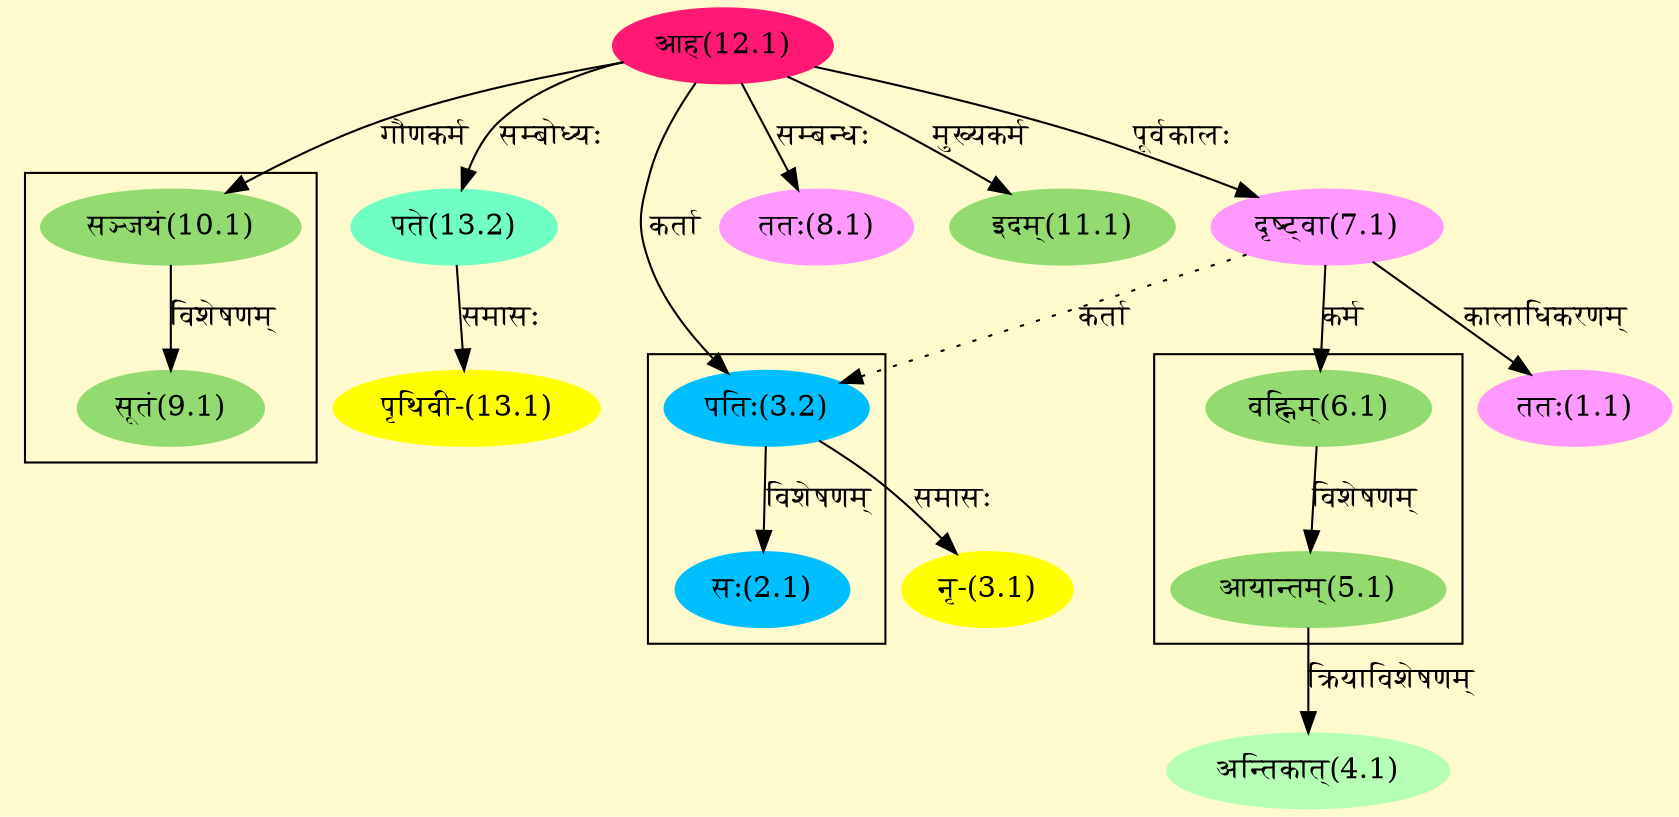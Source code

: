 digraph G{
rankdir=BT;
 compound=true;
 bgcolor="lemonchiffon1";

subgraph cluster_1{
Node2_1 [style=filled, color="#00BFFF" label = "सः(2.1)"]
Node3_2 [style=filled, color="#00BFFF" label = "पतिः(3.2)"]

}

subgraph cluster_2{
Node5_1 [style=filled, color="#93DB70" label = "आयान्तम्(5.1)"]
Node6_1 [style=filled, color="#93DB70" label = "वह्निम्(6.1)"]

}

subgraph cluster_3{
Node9_1 [style=filled, color="#93DB70" label = "सूतं(9.1)"]
Node10_1 [style=filled, color="#93DB70" label = "सञ्जयं(10.1)"]

}
Node1_1 [style=filled, color="#FF99FF" label = "ततः(1.1)"]
Node7_1 [style=filled, color="#FF99FF" label = "दृष्ट्वा(7.1)"]
Node3_1 [style=filled, color="#FFFF00" label = "नृ-(3.1)"]
Node3_2 [style=filled, color="#00BFFF" label = "पतिः(3.2)"]
Node12_1 [style=filled, color="#FF1975" label = "आह(12.1)"]
Node4_1 [style=filled, color="#B4FFB4" label = "अन्तिकात्(4.1)"]
Node5_1 [style=filled, color="#93DB70" label = "आयान्तम्(5.1)"]
Node6_1 [style=filled, color="#93DB70" label = "वह्निम्(6.1)"]
Node8_1 [style=filled, color="#FF99FF" label = "ततः(8.1)"]
Node10_1 [style=filled, color="#93DB70" label = "सञ्जयं(10.1)"]
Node11_1 [style=filled, color="#93DB70" label = "इदम्(11.1)"]
Node9_1 [style=filled, color="#93DB70" label = "सूतं(9.1)"]
Node [style=filled, color="" label = "()"]
Node13_1 [style=filled, color="#FFFF00" label = "पृथिवी-(13.1)"]
Node13_2 [style=filled, color="#6FFFC3" label = "पते(13.2)"]
/* Start of Relations section */

Node1_1 -> Node7_1 [  label="कालाधिकरणम्"  dir="back" ]
Node2_1 -> Node3_2 [  label="विशेषणम्"  dir="back" ]
Node3_1 -> Node3_2 [  label="समासः"  dir="back" ]
Node3_2 -> Node12_1 [  label="कर्ता"  dir="back" ]
Node3_2 -> Node7_1 [ style=dotted label="कर्ता"  dir="back" ]
Node4_1 -> Node5_1 [  label="क्रियाविशेषणम्"  dir="back" ]
Node5_1 -> Node6_1 [  label="विशेषणम्"  dir="back" ]
Node6_1 -> Node7_1 [  label="कर्म"  dir="back" ]
Node7_1 -> Node12_1 [  label="पूर्वकालः"  dir="back" ]
Node8_1 -> Node12_1 [  label="सम्बन्धः"  dir="back" ]
Node9_1 -> Node10_1 [  label="विशेषणम्"  dir="back" ]
Node10_1 -> Node12_1 [  label="गौणकर्म"  dir="back" ]
Node11_1 -> Node12_1 [  label="मुख्यकर्म"  dir="back" ]
Node13_1 -> Node13_2 [  label="समासः"  dir="back" ]
Node13_2 -> Node12_1 [  label="सम्बोध्यः"  dir="back" ]
}

